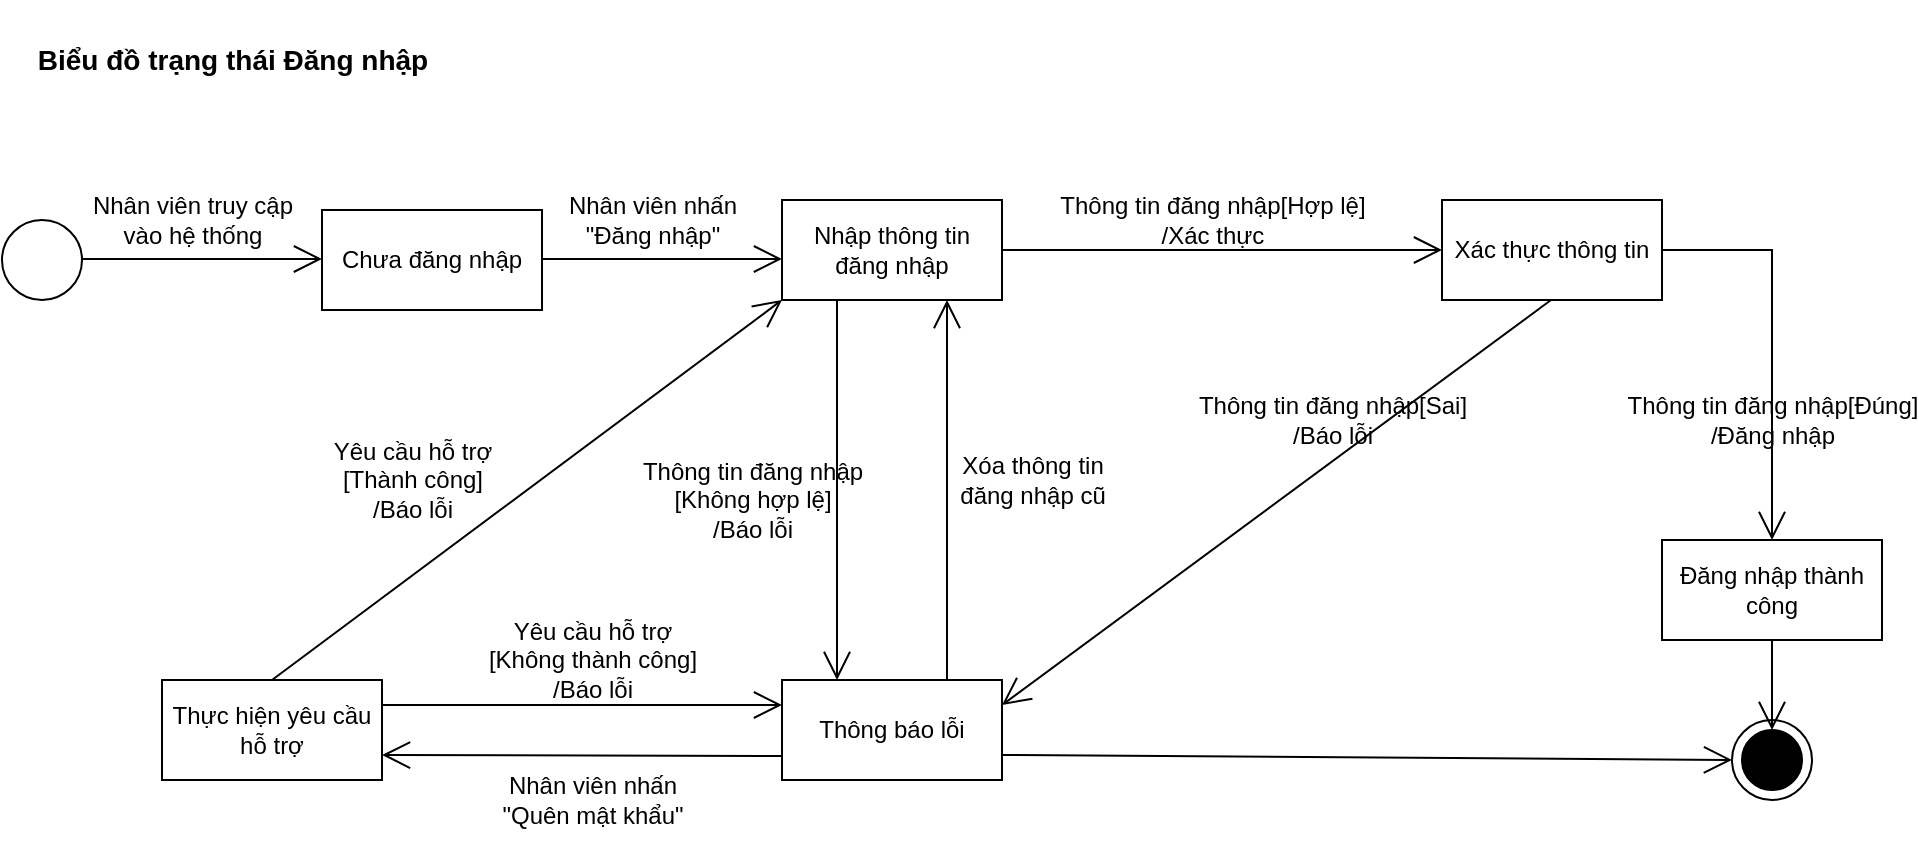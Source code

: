 <mxfile version="23.1.1" type="github">
  <diagram name="Trang-1" id="lZn9iiJqx_FniXreJGbP">
    <mxGraphModel dx="1450" dy="922" grid="1" gridSize="10" guides="1" tooltips="1" connect="1" arrows="1" fold="1" page="0" pageScale="1" pageWidth="827" pageHeight="1169" math="0" shadow="0">
      <root>
        <mxCell id="0" />
        <mxCell id="1" parent="0" />
        <mxCell id="vsukFuNr8FSRCI1odPHn-1" value="Chưa đăng nhập" style="html=1;whiteSpace=wrap;" vertex="1" parent="1">
          <mxGeometry x="120" y="-5" width="110" height="50" as="geometry" />
        </mxCell>
        <mxCell id="vsukFuNr8FSRCI1odPHn-9" value="" style="ellipse;whiteSpace=wrap;html=1;aspect=fixed;" vertex="1" parent="1">
          <mxGeometry x="-40" width="40" height="40" as="geometry" />
        </mxCell>
        <mxCell id="vsukFuNr8FSRCI1odPHn-12" value="" style="endArrow=open;endFill=1;endSize=12;html=1;rounded=0;exitX=0.25;exitY=1;exitDx=0;exitDy=0;entryX=0.25;entryY=0;entryDx=0;entryDy=0;" edge="1" parent="1" source="vsukFuNr8FSRCI1odPHn-22" target="vsukFuNr8FSRCI1odPHn-21">
          <mxGeometry width="160" relative="1" as="geometry">
            <mxPoint x="360" y="40" as="sourcePoint" />
            <mxPoint x="370" y="155" as="targetPoint" />
          </mxGeometry>
        </mxCell>
        <mxCell id="vsukFuNr8FSRCI1odPHn-13" value="" style="group" vertex="1" connectable="0" parent="1">
          <mxGeometry x="825" y="250" width="40" height="40" as="geometry" />
        </mxCell>
        <mxCell id="vsukFuNr8FSRCI1odPHn-10" value="" style="ellipse;whiteSpace=wrap;html=1;aspect=fixed;" vertex="1" parent="vsukFuNr8FSRCI1odPHn-13">
          <mxGeometry width="40" height="40" as="geometry" />
        </mxCell>
        <mxCell id="vsukFuNr8FSRCI1odPHn-11" value="" style="ellipse;whiteSpace=wrap;html=1;aspect=fixed;fillColor=#000000;" vertex="1" parent="vsukFuNr8FSRCI1odPHn-13">
          <mxGeometry x="5" y="5" width="30" height="30" as="geometry" />
        </mxCell>
        <mxCell id="vsukFuNr8FSRCI1odPHn-17" value="" style="endArrow=open;endFill=1;endSize=12;html=1;rounded=0;" edge="1" parent="1">
          <mxGeometry width="160" relative="1" as="geometry">
            <mxPoint y="19.5" as="sourcePoint" />
            <mxPoint x="120" y="19.5" as="targetPoint" />
          </mxGeometry>
        </mxCell>
        <mxCell id="vsukFuNr8FSRCI1odPHn-18" value="&lt;span style=&quot;font-weight: 400;&quot;&gt;Nhân viên truy cập &lt;br&gt;vào hệ thống&lt;/span&gt;" style="text;align=center;fontStyle=1;verticalAlign=middle;spacingLeft=3;spacingRight=3;strokeColor=none;rotatable=0;points=[[0,0.5],[1,0.5]];portConstraint=eastwest;html=1;" vertex="1" parent="1">
          <mxGeometry x="-10" y="-30" width="130" height="60" as="geometry" />
        </mxCell>
        <mxCell id="vsukFuNr8FSRCI1odPHn-19" value="" style="endArrow=open;endFill=1;endSize=12;html=1;rounded=0;" edge="1" parent="1">
          <mxGeometry width="160" relative="1" as="geometry">
            <mxPoint x="230" y="19.5" as="sourcePoint" />
            <mxPoint x="350" y="19.5" as="targetPoint" />
          </mxGeometry>
        </mxCell>
        <mxCell id="vsukFuNr8FSRCI1odPHn-20" value="&lt;span style=&quot;font-weight: 400;&quot;&gt;Nhân viên nhấn &lt;br&gt;&quot;Đăng nhập&quot;&lt;br&gt;&lt;/span&gt;" style="text;align=center;fontStyle=1;verticalAlign=middle;spacingLeft=3;spacingRight=3;strokeColor=none;rotatable=0;points=[[0,0.5],[1,0.5]];portConstraint=eastwest;html=1;" vertex="1" parent="1">
          <mxGeometry x="220" y="-30" width="130" height="60" as="geometry" />
        </mxCell>
        <mxCell id="vsukFuNr8FSRCI1odPHn-21" value="Thông báo lỗi" style="html=1;whiteSpace=wrap;" vertex="1" parent="1">
          <mxGeometry x="350" y="230" width="110" height="50" as="geometry" />
        </mxCell>
        <mxCell id="vsukFuNr8FSRCI1odPHn-22" value="Nhập thông tin&lt;br&gt;đăng nhập" style="html=1;whiteSpace=wrap;" vertex="1" parent="1">
          <mxGeometry x="350" y="-10" width="110" height="50" as="geometry" />
        </mxCell>
        <mxCell id="vsukFuNr8FSRCI1odPHn-23" value="Xác thực thông tin" style="html=1;whiteSpace=wrap;" vertex="1" parent="1">
          <mxGeometry x="680" y="-10" width="110" height="50" as="geometry" />
        </mxCell>
        <mxCell id="vsukFuNr8FSRCI1odPHn-24" value="Đăng nhập thành công" style="html=1;whiteSpace=wrap;" vertex="1" parent="1">
          <mxGeometry x="790" y="160" width="110" height="50" as="geometry" />
        </mxCell>
        <mxCell id="vsukFuNr8FSRCI1odPHn-25" value="" style="endArrow=open;endFill=1;endSize=12;html=1;rounded=0;" edge="1" parent="1" target="vsukFuNr8FSRCI1odPHn-23">
          <mxGeometry width="160" relative="1" as="geometry">
            <mxPoint x="460" y="15" as="sourcePoint" />
            <mxPoint x="580" y="19.5" as="targetPoint" />
          </mxGeometry>
        </mxCell>
        <mxCell id="vsukFuNr8FSRCI1odPHn-26" value="&lt;span style=&quot;font-weight: 400;&quot;&gt;Thông tin đăng nhập[Hợp lệ]&lt;br&gt;/Xác thực&lt;br&gt;&lt;/span&gt;" style="text;align=center;fontStyle=1;verticalAlign=middle;spacingLeft=3;spacingRight=3;strokeColor=none;rotatable=0;points=[[0,0.5],[1,0.5]];portConstraint=eastwest;html=1;" vertex="1" parent="1">
          <mxGeometry x="500" y="-30" width="130" height="60" as="geometry" />
        </mxCell>
        <mxCell id="vsukFuNr8FSRCI1odPHn-28" value="&lt;span style=&quot;font-weight: 400;&quot;&gt;Thông tin đăng nhập&lt;br&gt;[Không hợp lệ]&lt;br&gt;/Báo lỗi&lt;br&gt;&lt;/span&gt;" style="text;align=center;fontStyle=1;verticalAlign=middle;spacingLeft=3;spacingRight=3;strokeColor=none;rotatable=0;points=[[0,0.5],[1,0.5]];portConstraint=eastwest;html=1;" vertex="1" parent="1">
          <mxGeometry x="270" y="110" width="130" height="60" as="geometry" />
        </mxCell>
        <mxCell id="vsukFuNr8FSRCI1odPHn-30" value="" style="endArrow=open;endFill=1;endSize=12;html=1;rounded=0;exitX=0.5;exitY=1;exitDx=0;exitDy=0;entryX=1;entryY=0.25;entryDx=0;entryDy=0;" edge="1" parent="1" target="vsukFuNr8FSRCI1odPHn-21">
          <mxGeometry width="160" relative="1" as="geometry">
            <mxPoint x="734.5" y="40" as="sourcePoint" />
            <mxPoint x="734.5" y="150" as="targetPoint" />
          </mxGeometry>
        </mxCell>
        <mxCell id="vsukFuNr8FSRCI1odPHn-31" value="&lt;span style=&quot;font-weight: 400;&quot;&gt;Thông tin đăng nhập[Đúng]&lt;br&gt;/Đăng nhập&lt;br&gt;&lt;/span&gt;" style="text;align=center;fontStyle=1;verticalAlign=middle;spacingLeft=3;spacingRight=3;strokeColor=none;rotatable=0;points=[[0,0.5],[1,0.5]];portConstraint=eastwest;html=1;" vertex="1" parent="1">
          <mxGeometry x="780" y="70" width="130" height="60" as="geometry" />
        </mxCell>
        <mxCell id="vsukFuNr8FSRCI1odPHn-32" value="" style="endArrow=open;endFill=1;endSize=12;html=1;rounded=0;entryX=0.5;entryY=0;entryDx=0;entryDy=0;" edge="1" parent="1" target="vsukFuNr8FSRCI1odPHn-24">
          <mxGeometry width="160" relative="1" as="geometry">
            <mxPoint x="790" y="15" as="sourcePoint" />
            <mxPoint x="910" y="165" as="targetPoint" />
            <Array as="points">
              <mxPoint x="845" y="15" />
            </Array>
          </mxGeometry>
        </mxCell>
        <mxCell id="vsukFuNr8FSRCI1odPHn-33" value="&lt;span style=&quot;font-weight: 400;&quot;&gt;Thông tin đăng nhập[Sai]&lt;br&gt;/Báo lỗi&lt;br&gt;&lt;/span&gt;" style="text;align=center;fontStyle=1;verticalAlign=middle;spacingLeft=3;spacingRight=3;strokeColor=none;rotatable=0;points=[[0,0.5],[1,0.5]];portConstraint=eastwest;html=1;" vertex="1" parent="1">
          <mxGeometry x="560" y="70" width="130" height="60" as="geometry" />
        </mxCell>
        <mxCell id="vsukFuNr8FSRCI1odPHn-34" value="" style="endArrow=open;endFill=1;endSize=12;html=1;rounded=0;entryX=0.75;entryY=1;entryDx=0;entryDy=0;exitX=0.75;exitY=0;exitDx=0;exitDy=0;" edge="1" parent="1" source="vsukFuNr8FSRCI1odPHn-21" target="vsukFuNr8FSRCI1odPHn-22">
          <mxGeometry width="160" relative="1" as="geometry">
            <mxPoint x="100" y="174.5" as="sourcePoint" />
            <mxPoint x="320" y="174.5" as="targetPoint" />
          </mxGeometry>
        </mxCell>
        <mxCell id="vsukFuNr8FSRCI1odPHn-36" value="&lt;span style=&quot;font-weight: 400;&quot;&gt;Xóa thông tin &lt;br&gt;đăng nhập cũ&lt;br&gt;&lt;/span&gt;" style="text;align=center;fontStyle=1;verticalAlign=middle;spacingLeft=3;spacingRight=3;strokeColor=none;rotatable=0;points=[[0,0.5],[1,0.5]];portConstraint=eastwest;html=1;" vertex="1" parent="1">
          <mxGeometry x="410" y="100" width="130" height="60" as="geometry" />
        </mxCell>
        <mxCell id="vsukFuNr8FSRCI1odPHn-37" value="Thực hiện yêu cầu hỗ trợ" style="html=1;whiteSpace=wrap;" vertex="1" parent="1">
          <mxGeometry x="40" y="230" width="110" height="50" as="geometry" />
        </mxCell>
        <mxCell id="vsukFuNr8FSRCI1odPHn-44" value="" style="endArrow=open;endFill=1;endSize=12;html=1;rounded=0;exitX=0.5;exitY=1;exitDx=0;exitDy=0;entryX=0.5;entryY=0;entryDx=0;entryDy=0;" edge="1" parent="1" source="vsukFuNr8FSRCI1odPHn-24" target="vsukFuNr8FSRCI1odPHn-11">
          <mxGeometry width="160" relative="1" as="geometry">
            <mxPoint x="844.5" y="210" as="sourcePoint" />
            <mxPoint x="840" y="280" as="targetPoint" />
          </mxGeometry>
        </mxCell>
        <mxCell id="vsukFuNr8FSRCI1odPHn-51" value="" style="endArrow=open;endFill=1;endSize=12;html=1;rounded=0;entryX=1;entryY=0.75;entryDx=0;entryDy=0;" edge="1" parent="1" target="vsukFuNr8FSRCI1odPHn-37">
          <mxGeometry width="160" relative="1" as="geometry">
            <mxPoint x="350" y="268" as="sourcePoint" />
            <mxPoint x="220" y="270" as="targetPoint" />
          </mxGeometry>
        </mxCell>
        <mxCell id="vsukFuNr8FSRCI1odPHn-52" value="&lt;span style=&quot;font-weight: 400;&quot;&gt;Nhân viên nhấn &lt;br&gt;&quot;Quên mật khẩu&quot;&lt;br&gt;&lt;/span&gt;" style="text;align=center;fontStyle=1;verticalAlign=middle;spacingLeft=3;spacingRight=3;strokeColor=none;rotatable=0;points=[[0,0.5],[1,0.5]];portConstraint=eastwest;html=1;" vertex="1" parent="1">
          <mxGeometry x="190" y="260" width="130" height="60" as="geometry" />
        </mxCell>
        <mxCell id="vsukFuNr8FSRCI1odPHn-55" value="" style="endArrow=open;endFill=1;endSize=12;html=1;rounded=0;exitX=0.5;exitY=0;exitDx=0;exitDy=0;entryX=0;entryY=1;entryDx=0;entryDy=0;" edge="1" parent="1" source="vsukFuNr8FSRCI1odPHn-37" target="vsukFuNr8FSRCI1odPHn-22">
          <mxGeometry width="160" relative="1" as="geometry">
            <mxPoint x="360" y="278" as="sourcePoint" />
            <mxPoint x="90" y="160" as="targetPoint" />
          </mxGeometry>
        </mxCell>
        <mxCell id="vsukFuNr8FSRCI1odPHn-56" value="" style="endArrow=open;endFill=1;endSize=12;html=1;rounded=0;entryX=0;entryY=0.25;entryDx=0;entryDy=0;exitX=1;exitY=0.25;exitDx=0;exitDy=0;" edge="1" parent="1" source="vsukFuNr8FSRCI1odPHn-37" target="vsukFuNr8FSRCI1odPHn-21">
          <mxGeometry width="160" relative="1" as="geometry">
            <mxPoint x="105" y="240" as="sourcePoint" />
            <mxPoint x="105" y="165" as="targetPoint" />
          </mxGeometry>
        </mxCell>
        <mxCell id="vsukFuNr8FSRCI1odPHn-57" value="&lt;span style=&quot;font-weight: 400;&quot;&gt;Yêu cầu hỗ trợ&lt;br&gt;[Không thành công]&lt;br&gt;/Báo lỗi&lt;br&gt;&lt;/span&gt;" style="text;align=center;fontStyle=1;verticalAlign=middle;spacingLeft=3;spacingRight=3;strokeColor=none;rotatable=0;points=[[0,0.5],[1,0.5]];portConstraint=eastwest;html=1;" vertex="1" parent="1">
          <mxGeometry x="190" y="190" width="130" height="60" as="geometry" />
        </mxCell>
        <mxCell id="vsukFuNr8FSRCI1odPHn-58" value="&lt;span style=&quot;font-weight: 400;&quot;&gt;Yêu cầu hỗ trợ&lt;br&gt;[Thành công]&lt;br&gt;/Báo lỗi&lt;br&gt;&lt;/span&gt;" style="text;align=center;fontStyle=1;verticalAlign=middle;spacingLeft=3;spacingRight=3;strokeColor=none;rotatable=0;points=[[0,0.5],[1,0.5]];portConstraint=eastwest;html=1;" vertex="1" parent="1">
          <mxGeometry x="100" y="100" width="130" height="60" as="geometry" />
        </mxCell>
        <mxCell id="vsukFuNr8FSRCI1odPHn-59" value="" style="endArrow=open;endFill=1;endSize=12;html=1;rounded=0;entryX=0;entryY=0.5;entryDx=0;entryDy=0;exitX=1;exitY=0.75;exitDx=0;exitDy=0;" edge="1" parent="1" source="vsukFuNr8FSRCI1odPHn-21" target="vsukFuNr8FSRCI1odPHn-10">
          <mxGeometry width="160" relative="1" as="geometry">
            <mxPoint x="443" y="240" as="sourcePoint" />
            <mxPoint x="443" y="50" as="targetPoint" />
          </mxGeometry>
        </mxCell>
        <mxCell id="vsukFuNr8FSRCI1odPHn-60" value="&lt;font style=&quot;font-size: 14px;&quot;&gt;Biểu đồ trạng thái Đăng nhập&lt;/font&gt;" style="text;align=center;fontStyle=1;verticalAlign=middle;spacingLeft=3;spacingRight=3;strokeColor=none;rotatable=0;points=[[0,0.5],[1,0.5]];portConstraint=eastwest;html=1;" vertex="1" parent="1">
          <mxGeometry x="10" y="-110" width="130" height="60" as="geometry" />
        </mxCell>
      </root>
    </mxGraphModel>
  </diagram>
</mxfile>
